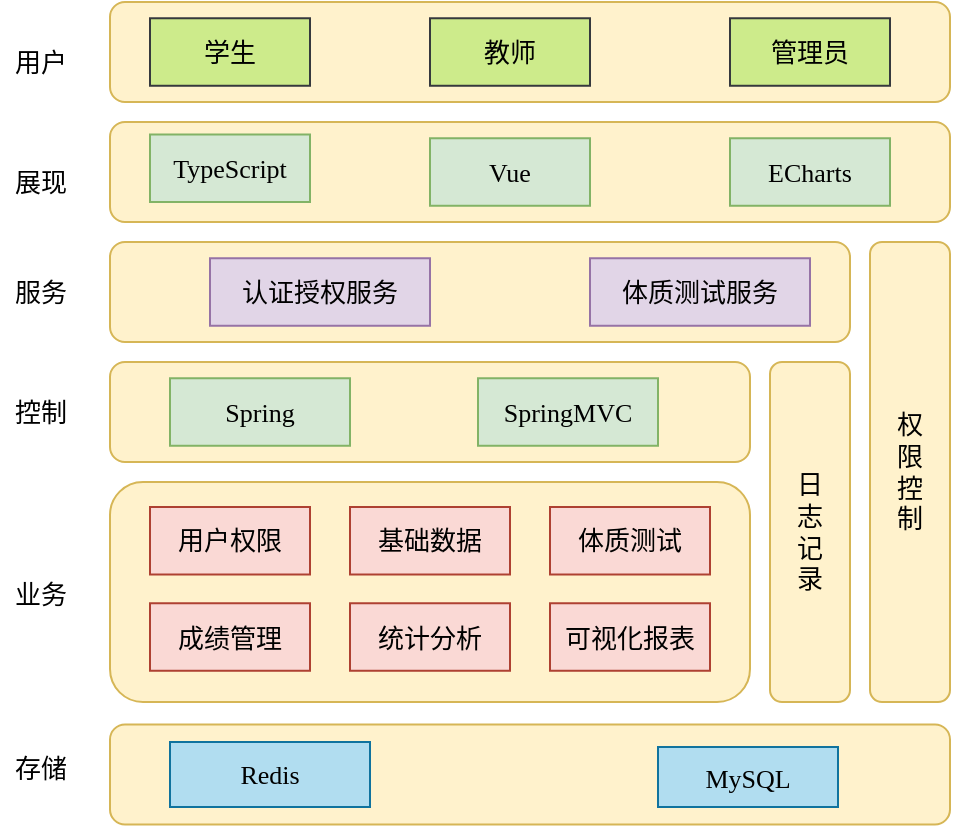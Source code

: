 <mxfile version="15.4.0" type="device"><diagram id="pK55P6ojmQNh44hlwIrM" name="第 1 页"><mxGraphModel dx="1024" dy="592" grid="1" gridSize="10" guides="1" tooltips="1" connect="1" arrows="1" fold="1" page="1" pageScale="1" pageWidth="827" pageHeight="1169" math="0" shadow="0"><root><mxCell id="0"/><mxCell id="1" parent="0"/><mxCell id="YVH-bWWqKIkjUnZ2_ZUK-1" value="" style="rounded=1;whiteSpace=wrap;html=1;fillColor=#fff2cc;strokeColor=#d6b656;fontSize=13;fontStyle=0;fontFamily=宋体;" vertex="1" parent="1"><mxGeometry x="140" y="80" width="420" height="50" as="geometry"/></mxCell><mxCell id="YVH-bWWqKIkjUnZ2_ZUK-2" value="用户" style="text;html=1;align=center;verticalAlign=middle;resizable=0;points=[];autosize=1;strokeColor=none;fillColor=none;fontSize=13;fontStyle=0;fontFamily=宋体;" vertex="1" parent="1"><mxGeometry x="85" y="99.5" width="40" height="20" as="geometry"/></mxCell><mxCell id="YVH-bWWqKIkjUnZ2_ZUK-3" value="学生" style="rounded=0;whiteSpace=wrap;html=1;fillColor=#cdeb8b;strokeColor=#36393d;fontSize=13;fontStyle=0;fontFamily=宋体;" vertex="1" parent="1"><mxGeometry x="160" y="88.13" width="80" height="33.75" as="geometry"/></mxCell><mxCell id="YVH-bWWqKIkjUnZ2_ZUK-4" value="教师" style="rounded=0;whiteSpace=wrap;html=1;fillColor=#cdeb8b;strokeColor=#36393d;fontSize=13;fontStyle=0;fontFamily=宋体;" vertex="1" parent="1"><mxGeometry x="300" y="88.13" width="80" height="33.75" as="geometry"/></mxCell><mxCell id="YVH-bWWqKIkjUnZ2_ZUK-5" value="管理员" style="rounded=0;whiteSpace=wrap;html=1;fillColor=#cdeb8b;strokeColor=#36393d;fontSize=13;fontStyle=0;fontFamily=宋体;" vertex="1" parent="1"><mxGeometry x="450" y="88.13" width="80" height="33.75" as="geometry"/></mxCell><mxCell id="YVH-bWWqKIkjUnZ2_ZUK-6" value="" style="rounded=1;whiteSpace=wrap;html=1;fillColor=#fff2cc;strokeColor=#d6b656;fontSize=13;fontStyle=0;fontFamily=宋体;" vertex="1" parent="1"><mxGeometry x="140" y="200" width="370" height="50" as="geometry"/></mxCell><mxCell id="YVH-bWWqKIkjUnZ2_ZUK-7" value="认证授权服务" style="rounded=0;whiteSpace=wrap;html=1;fillColor=#e1d5e7;strokeColor=#9673a6;fontSize=13;fontStyle=0;fontFamily=宋体;" vertex="1" parent="1"><mxGeometry x="190" y="208.13" width="110" height="33.75" as="geometry"/></mxCell><mxCell id="YVH-bWWqKIkjUnZ2_ZUK-8" value="体质测试服务" style="rounded=0;whiteSpace=wrap;html=1;fillColor=#e1d5e7;strokeColor=#9673a6;fontSize=13;fontStyle=0;fontFamily=宋体;" vertex="1" parent="1"><mxGeometry x="380" y="208.13" width="110" height="33.75" as="geometry"/></mxCell><mxCell id="YVH-bWWqKIkjUnZ2_ZUK-9" value="服务" style="text;html=1;align=center;verticalAlign=middle;resizable=0;points=[];autosize=1;strokeColor=none;fillColor=none;fontSize=13;fontStyle=0;fontFamily=宋体;" vertex="1" parent="1"><mxGeometry x="85" y="215" width="40" height="20" as="geometry"/></mxCell><mxCell id="YVH-bWWqKIkjUnZ2_ZUK-10" value="" style="rounded=1;whiteSpace=wrap;html=1;fillColor=#fff2cc;strokeColor=#d6b656;fontSize=13;fontStyle=0;fontFamily=宋体;" vertex="1" parent="1"><mxGeometry x="140" y="320" width="320" height="110" as="geometry"/></mxCell><mxCell id="YVH-bWWqKIkjUnZ2_ZUK-11" value="控制" style="text;html=1;align=center;verticalAlign=middle;resizable=0;points=[];autosize=1;strokeColor=none;fillColor=none;fontSize=13;fontStyle=0;fontFamily=宋体;" vertex="1" parent="1"><mxGeometry x="85" y="275" width="40" height="20" as="geometry"/></mxCell><mxCell id="YVH-bWWqKIkjUnZ2_ZUK-23" value="统计分析" style="rounded=0;whiteSpace=wrap;html=1;fillColor=#fad9d5;strokeColor=#ae4132;fontSize=13;fontStyle=0;fontFamily=宋体;" vertex="1" parent="1"><mxGeometry x="260" y="380.63" width="80" height="33.75" as="geometry"/></mxCell><mxCell id="YVH-bWWqKIkjUnZ2_ZUK-24" value="成绩管理" style="rounded=0;whiteSpace=wrap;html=1;fillColor=#fad9d5;strokeColor=#ae4132;fontSize=13;fontStyle=0;fontFamily=宋体;" vertex="1" parent="1"><mxGeometry x="160" y="380.63" width="80" height="33.75" as="geometry"/></mxCell><mxCell id="YVH-bWWqKIkjUnZ2_ZUK-25" value="可视化报表" style="rounded=0;whiteSpace=wrap;html=1;fillColor=#fad9d5;strokeColor=#ae4132;fontSize=13;fontStyle=0;fontFamily=宋体;" vertex="1" parent="1"><mxGeometry x="360" y="380.63" width="80" height="33.75" as="geometry"/></mxCell><mxCell id="YVH-bWWqKIkjUnZ2_ZUK-27" value="用户权限" style="rounded=0;whiteSpace=wrap;html=1;fillColor=#fad9d5;strokeColor=#ae4132;fontSize=13;fontStyle=0;fontFamily=宋体;" vertex="1" parent="1"><mxGeometry x="160" y="332.5" width="80" height="33.75" as="geometry"/></mxCell><mxCell id="YVH-bWWqKIkjUnZ2_ZUK-28" value="基础数据" style="rounded=0;whiteSpace=wrap;html=1;fillColor=#fad9d5;strokeColor=#ae4132;fontSize=13;fontStyle=0;fontFamily=宋体;" vertex="1" parent="1"><mxGeometry x="260" y="332.5" width="80" height="33.75" as="geometry"/></mxCell><mxCell id="YVH-bWWqKIkjUnZ2_ZUK-29" value="体质测试" style="rounded=0;whiteSpace=wrap;html=1;fillColor=#fad9d5;strokeColor=#ae4132;fontSize=13;fontStyle=0;fontFamily=宋体;" vertex="1" parent="1"><mxGeometry x="360" y="332.5" width="80" height="33.75" as="geometry"/></mxCell><mxCell id="YVH-bWWqKIkjUnZ2_ZUK-30" value="" style="rounded=1;whiteSpace=wrap;html=1;fillColor=#fff2cc;strokeColor=#d6b656;fontSize=13;fontStyle=0;fontFamily=宋体;" vertex="1" parent="1"><mxGeometry x="140" y="441.25" width="420" height="50" as="geometry"/></mxCell><mxCell id="YVH-bWWqKIkjUnZ2_ZUK-31" value="存储" style="text;html=1;align=center;verticalAlign=middle;resizable=0;points=[];autosize=1;strokeColor=none;fillColor=none;fontSize=13;fontStyle=0;fontFamily=宋体;" vertex="1" parent="1"><mxGeometry x="85" y="452.5" width="40" height="20" as="geometry"/></mxCell><mxCell id="YVH-bWWqKIkjUnZ2_ZUK-32" value="MySQL" style="rounded=0;whiteSpace=wrap;html=1;fillColor=#b1ddf0;strokeColor=#10739e;fontSize=13;fontStyle=0;fontFamily=宋体;" vertex="1" parent="1"><mxGeometry x="414" y="452.5" width="90" height="30" as="geometry"/></mxCell><mxCell id="YVH-bWWqKIkjUnZ2_ZUK-33" value="Redis" style="rounded=0;whiteSpace=wrap;html=1;fillColor=#b1ddf0;strokeColor=#10739e;fontSize=13;fontStyle=0;fontFamily=宋体;" vertex="1" parent="1"><mxGeometry x="170" y="450" width="100" height="32.5" as="geometry"/></mxCell><mxCell id="YVH-bWWqKIkjUnZ2_ZUK-35" value="" style="rounded=1;whiteSpace=wrap;html=1;fillColor=#fff2cc;strokeColor=#d6b656;fontSize=13;fontStyle=0;fontFamily=宋体;" vertex="1" parent="1"><mxGeometry x="140" y="140" width="420" height="50" as="geometry"/></mxCell><mxCell id="YVH-bWWqKIkjUnZ2_ZUK-36" value="展现" style="text;html=1;align=center;verticalAlign=middle;resizable=0;points=[];autosize=1;strokeColor=none;fillColor=none;fontSize=13;fontFamily=宋体;" vertex="1" parent="1"><mxGeometry x="85" y="160" width="40" height="20" as="geometry"/></mxCell><mxCell id="YVH-bWWqKIkjUnZ2_ZUK-37" value="Vue" style="rounded=0;whiteSpace=wrap;html=1;fillColor=#d5e8d4;strokeColor=#82b366;fontSize=13;fontStyle=0;fontFamily=宋体;" vertex="1" parent="1"><mxGeometry x="300" y="148.13" width="80" height="33.75" as="geometry"/></mxCell><mxCell id="YVH-bWWqKIkjUnZ2_ZUK-38" value="ECharts" style="rounded=0;whiteSpace=wrap;html=1;fillColor=#d5e8d4;strokeColor=#82b366;fontSize=13;fontStyle=0;fontFamily=宋体;" vertex="1" parent="1"><mxGeometry x="450" y="148.13" width="80" height="33.75" as="geometry"/></mxCell><mxCell id="YVH-bWWqKIkjUnZ2_ZUK-39" value="TypeScript" style="rounded=0;whiteSpace=wrap;html=1;fillColor=#d5e8d4;strokeColor=#82b366;fontSize=13;fontStyle=0;fontFamily=宋体;" vertex="1" parent="1"><mxGeometry x="160" y="146.25" width="80" height="33.75" as="geometry"/></mxCell><mxCell id="YVH-bWWqKIkjUnZ2_ZUK-41" value="" style="rounded=1;whiteSpace=wrap;html=1;fillColor=#fff2cc;strokeColor=#d6b656;fontSize=13;fontStyle=0;fontFamily=宋体;" vertex="1" parent="1"><mxGeometry x="140" y="260" width="320" height="50" as="geometry"/></mxCell><mxCell id="YVH-bWWqKIkjUnZ2_ZUK-42" value="业务" style="text;html=1;align=center;verticalAlign=middle;resizable=0;points=[];autosize=1;strokeColor=none;fillColor=none;fontSize=13;fontFamily=宋体;" vertex="1" parent="1"><mxGeometry x="85" y="366.25" width="40" height="20" as="geometry"/></mxCell><mxCell id="YVH-bWWqKIkjUnZ2_ZUK-44" value="Spring" style="rounded=0;whiteSpace=wrap;html=1;fillColor=#d5e8d4;strokeColor=#82b366;fontSize=13;fontStyle=0;fontFamily=宋体;" vertex="1" parent="1"><mxGeometry x="170" y="268.13" width="90" height="33.75" as="geometry"/></mxCell><mxCell id="YVH-bWWqKIkjUnZ2_ZUK-45" value="SpringMVC" style="rounded=0;whiteSpace=wrap;html=1;fillColor=#d5e8d4;strokeColor=#82b366;fontSize=13;fontStyle=0;fontFamily=宋体;" vertex="1" parent="1"><mxGeometry x="324" y="268.13" width="90" height="33.75" as="geometry"/></mxCell><mxCell id="YVH-bWWqKIkjUnZ2_ZUK-49" value="日&lt;br style=&quot;font-size: 13px;&quot;&gt;志&lt;br style=&quot;font-size: 13px;&quot;&gt;记&lt;br style=&quot;font-size: 13px;&quot;&gt;录" style="rounded=1;whiteSpace=wrap;html=1;fillColor=#fff2cc;strokeColor=#d6b656;fontSize=13;fontStyle=0;fontFamily=宋体;" vertex="1" parent="1"><mxGeometry x="470" y="260" width="40" height="170" as="geometry"/></mxCell><mxCell id="YVH-bWWqKIkjUnZ2_ZUK-50" value="权&lt;br style=&quot;font-size: 13px;&quot;&gt;限&lt;br style=&quot;font-size: 13px;&quot;&gt;控&lt;br style=&quot;font-size: 13px;&quot;&gt;制" style="rounded=1;whiteSpace=wrap;html=1;fillColor=#fff2cc;strokeColor=#d6b656;fontSize=13;fontFamily=宋体;" vertex="1" parent="1"><mxGeometry x="520" y="200" width="40" height="230" as="geometry"/></mxCell></root></mxGraphModel></diagram></mxfile>